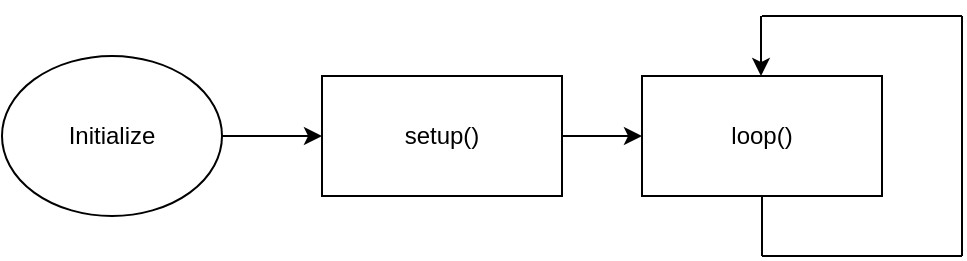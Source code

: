 <mxfile version="14.4.3" type="device"><diagram id="Rcofurz_lNAdG3zomm0C" name="Page-1"><mxGraphModel dx="1038" dy="580" grid="1" gridSize="10" guides="1" tooltips="1" connect="1" arrows="1" fold="1" page="1" pageScale="1" pageWidth="850" pageHeight="1100" math="0" shadow="0"><root><mxCell id="0"/><mxCell id="1" parent="0"/><mxCell id="vuwXGVzkNf_mxH5nYTVu-6" value="" style="edgeStyle=orthogonalEdgeStyle;rounded=0;orthogonalLoop=1;jettySize=auto;html=1;" edge="1" parent="1" source="vuwXGVzkNf_mxH5nYTVu-1" target="vuwXGVzkNf_mxH5nYTVu-4"><mxGeometry relative="1" as="geometry"/></mxCell><mxCell id="vuwXGVzkNf_mxH5nYTVu-1" value="setup()" style="rounded=0;whiteSpace=wrap;html=1;" vertex="1" parent="1"><mxGeometry x="200" y="50" width="120" height="60" as="geometry"/></mxCell><mxCell id="vuwXGVzkNf_mxH5nYTVu-3" value="" style="edgeStyle=orthogonalEdgeStyle;rounded=0;orthogonalLoop=1;jettySize=auto;html=1;" edge="1" parent="1" source="vuwXGVzkNf_mxH5nYTVu-2" target="vuwXGVzkNf_mxH5nYTVu-1"><mxGeometry relative="1" as="geometry"/></mxCell><mxCell id="vuwXGVzkNf_mxH5nYTVu-2" value="Initialize" style="ellipse;whiteSpace=wrap;html=1;" vertex="1" parent="1"><mxGeometry x="40" y="40" width="110" height="80" as="geometry"/></mxCell><mxCell id="vuwXGVzkNf_mxH5nYTVu-4" value="loop()" style="rounded=0;whiteSpace=wrap;html=1;" vertex="1" parent="1"><mxGeometry x="360" y="50" width="120" height="60" as="geometry"/></mxCell><mxCell id="vuwXGVzkNf_mxH5nYTVu-9" value="" style="endArrow=none;html=1;exitX=0.5;exitY=1;exitDx=0;exitDy=0;" edge="1" parent="1" source="vuwXGVzkNf_mxH5nYTVu-4"><mxGeometry width="50" height="50" relative="1" as="geometry"><mxPoint x="360" y="320" as="sourcePoint"/><mxPoint x="420" y="140" as="targetPoint"/></mxGeometry></mxCell><mxCell id="vuwXGVzkNf_mxH5nYTVu-10" value="" style="endArrow=none;html=1;" edge="1" parent="1"><mxGeometry width="50" height="50" relative="1" as="geometry"><mxPoint x="420" y="140" as="sourcePoint"/><mxPoint x="520" y="140" as="targetPoint"/></mxGeometry></mxCell><mxCell id="vuwXGVzkNf_mxH5nYTVu-11" value="" style="endArrow=none;html=1;" edge="1" parent="1"><mxGeometry width="50" height="50" relative="1" as="geometry"><mxPoint x="520" y="140" as="sourcePoint"/><mxPoint x="520" y="20" as="targetPoint"/></mxGeometry></mxCell><mxCell id="vuwXGVzkNf_mxH5nYTVu-12" value="" style="endArrow=none;html=1;" edge="1" parent="1"><mxGeometry width="50" height="50" relative="1" as="geometry"><mxPoint x="420" y="20" as="sourcePoint"/><mxPoint x="520" y="20" as="targetPoint"/></mxGeometry></mxCell><mxCell id="vuwXGVzkNf_mxH5nYTVu-13" value="" style="endArrow=classic;html=1;" edge="1" parent="1"><mxGeometry width="50" height="50" relative="1" as="geometry"><mxPoint x="419.5" y="20" as="sourcePoint"/><mxPoint x="419.5" y="50" as="targetPoint"/></mxGeometry></mxCell></root></mxGraphModel></diagram></mxfile>
